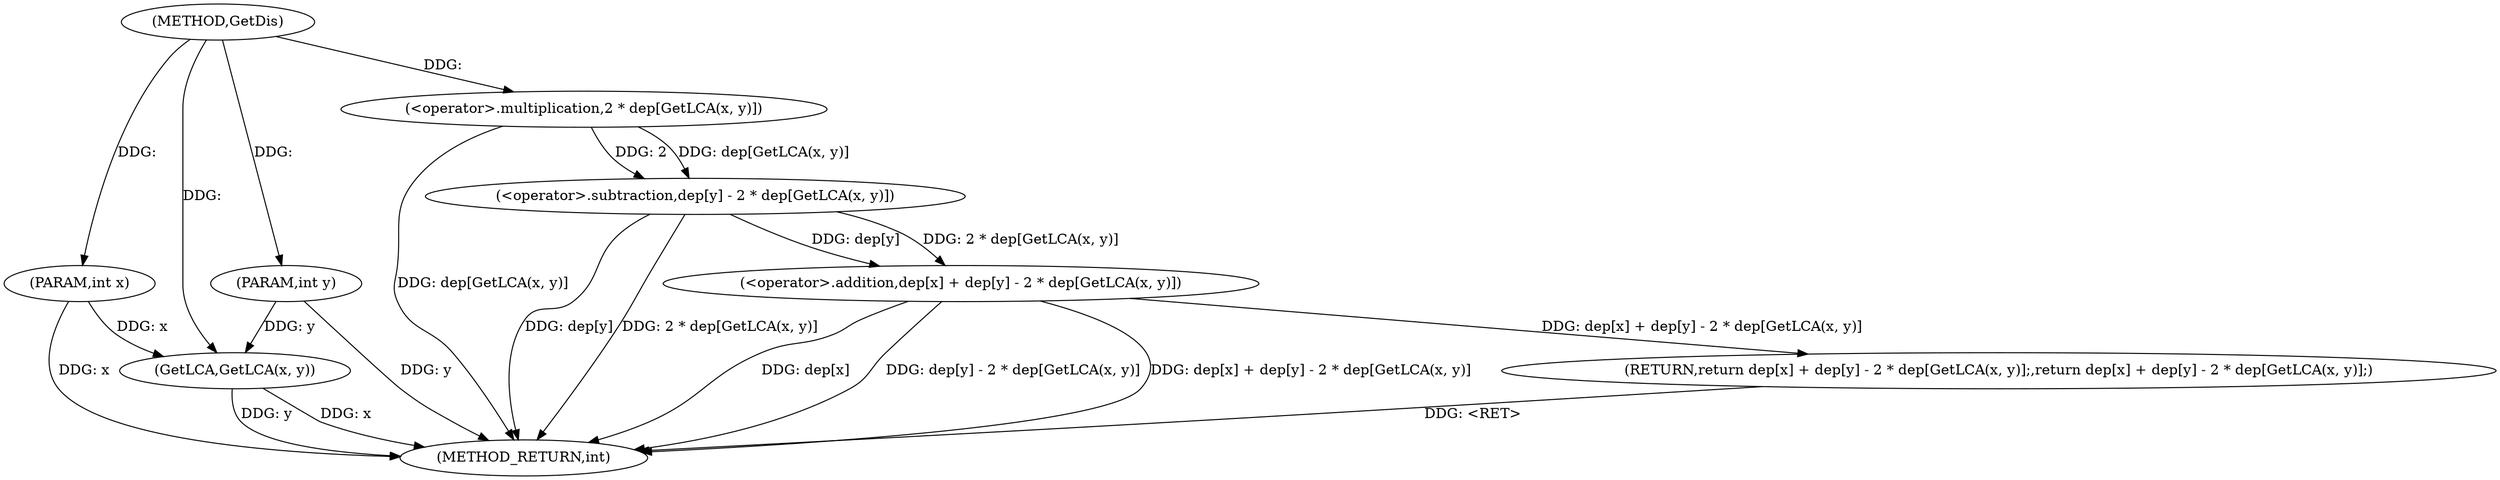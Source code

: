 digraph "GetDis" {  
"1000495" [label = "(METHOD,GetDis)" ]
"1000515" [label = "(METHOD_RETURN,int)" ]
"1000496" [label = "(PARAM,int x)" ]
"1000497" [label = "(PARAM,int y)" ]
"1000499" [label = "(RETURN,return dep[x] + dep[y] - 2 * dep[GetLCA(x, y)];,return dep[x] + dep[y] - 2 * dep[GetLCA(x, y)];)" ]
"1000500" [label = "(<operator>.addition,dep[x] + dep[y] - 2 * dep[GetLCA(x, y)])" ]
"1000504" [label = "(<operator>.subtraction,dep[y] - 2 * dep[GetLCA(x, y)])" ]
"1000508" [label = "(<operator>.multiplication,2 * dep[GetLCA(x, y)])" ]
"1000512" [label = "(GetLCA,GetLCA(x, y))" ]
  "1000496" -> "1000515"  [ label = "DDG: x"] 
  "1000497" -> "1000515"  [ label = "DDG: y"] 
  "1000500" -> "1000515"  [ label = "DDG: dep[x]"] 
  "1000504" -> "1000515"  [ label = "DDG: dep[y]"] 
  "1000512" -> "1000515"  [ label = "DDG: x"] 
  "1000512" -> "1000515"  [ label = "DDG: y"] 
  "1000508" -> "1000515"  [ label = "DDG: dep[GetLCA(x, y)]"] 
  "1000504" -> "1000515"  [ label = "DDG: 2 * dep[GetLCA(x, y)]"] 
  "1000500" -> "1000515"  [ label = "DDG: dep[y] - 2 * dep[GetLCA(x, y)]"] 
  "1000500" -> "1000515"  [ label = "DDG: dep[x] + dep[y] - 2 * dep[GetLCA(x, y)]"] 
  "1000499" -> "1000515"  [ label = "DDG: <RET>"] 
  "1000495" -> "1000496"  [ label = "DDG: "] 
  "1000495" -> "1000497"  [ label = "DDG: "] 
  "1000500" -> "1000499"  [ label = "DDG: dep[x] + dep[y] - 2 * dep[GetLCA(x, y)]"] 
  "1000504" -> "1000500"  [ label = "DDG: dep[y]"] 
  "1000504" -> "1000500"  [ label = "DDG: 2 * dep[GetLCA(x, y)]"] 
  "1000508" -> "1000504"  [ label = "DDG: 2"] 
  "1000508" -> "1000504"  [ label = "DDG: dep[GetLCA(x, y)]"] 
  "1000495" -> "1000508"  [ label = "DDG: "] 
  "1000496" -> "1000512"  [ label = "DDG: x"] 
  "1000495" -> "1000512"  [ label = "DDG: "] 
  "1000497" -> "1000512"  [ label = "DDG: y"] 
}
